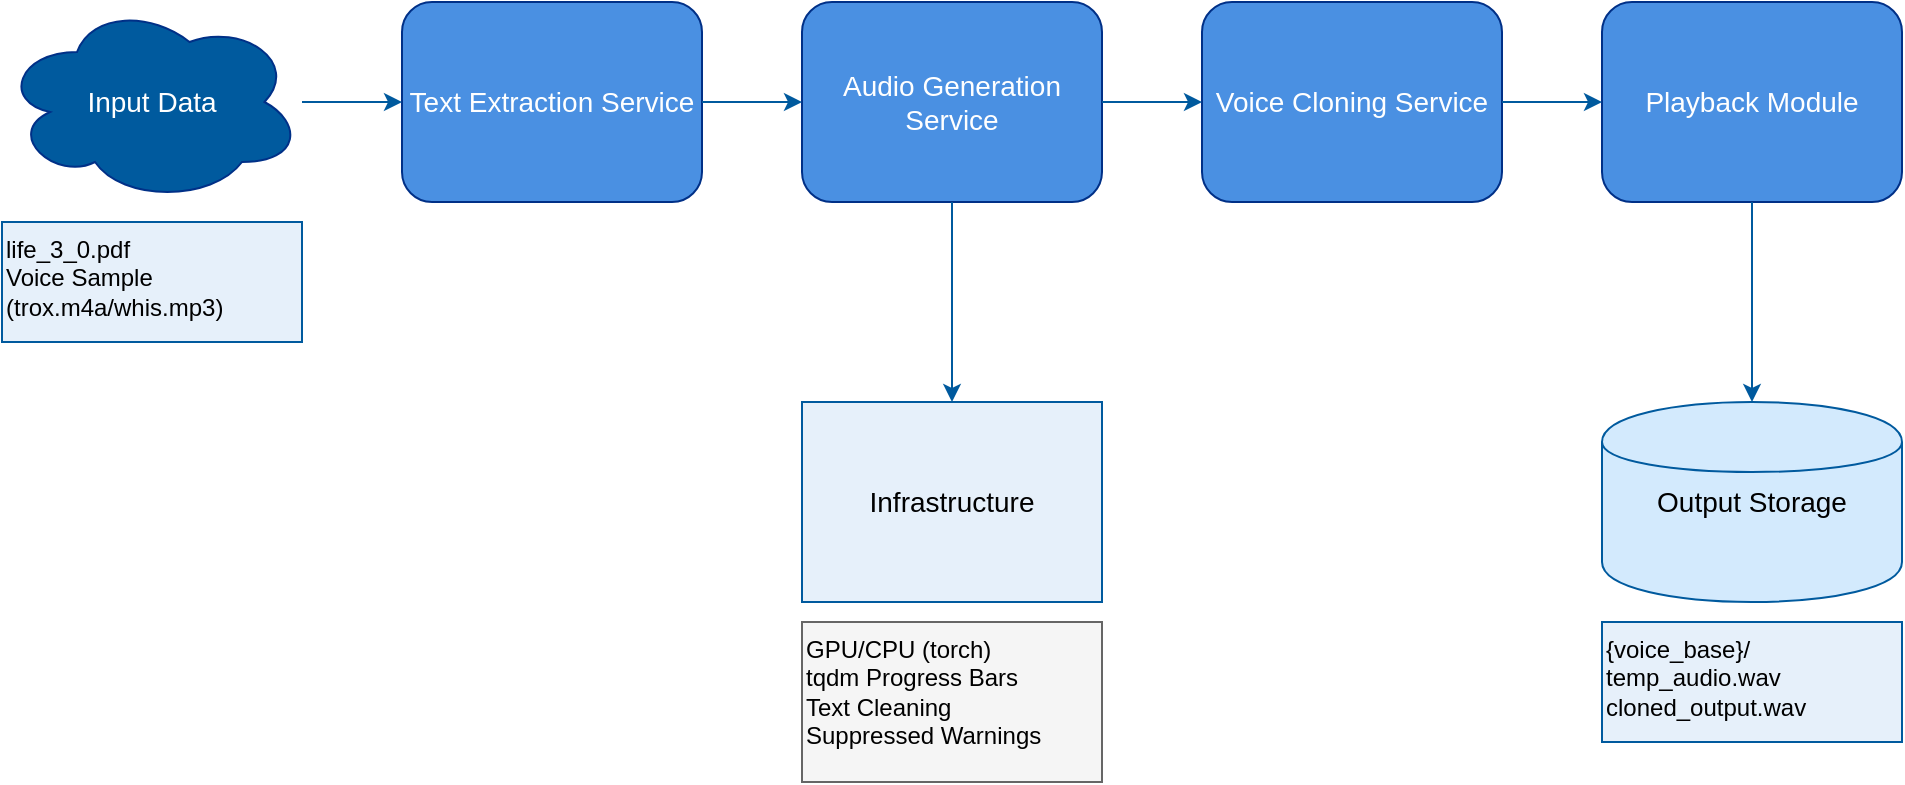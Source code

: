 <mxfile version="1.0" type="device">
  <diagram id="architecture" name="PDF to Speech Architecture">
    <mxGraphModel dx="1000" dy="1000" grid="1" gridSize="10" guides="1" tooltips="1" connect="1" arrows="1" fold="1" page="1" pageScale="1" pageWidth="1100" pageHeight="700" math="0" shadow="0">
      <root>
        <mxCell id="0"/>
        <mxCell id="1" parent="0"/>
        <!-- Input Cloud (Data Source) -->
        <mxCell id="2" value="Input Data" style="shape=cloud;whiteSpace=wrap;html=1;fillColor=#005A9E;strokeColor=#003087;fontColor=#FFFFFF;fontSize=14;" vertex="1" parent="1">
          <mxGeometry x="100" y="100" width="150" height="100" as="geometry"/>
        </mxCell>
        <!-- Input Details -->
        <mxCell id="3" value="life_3_0.pdf&#xa;Voice Sample (trox.m4a/whis.mp3)" style="text;whiteSpace=wrap;html=1;fillColor=#E6F0FA;strokeColor=#005A9E;fontSize=12;" vertex="1" parent="1">
          <mxGeometry x="100" y="210" width="150" height="60" as="geometry"/>
        </mxCell>
        <!-- Text Extraction Service (Azure Process) -->
        <mxCell id="4" value="Text Extraction Service" style="rounded=1;whiteSpace=wrap;html=1;fillColor=#4A90E2;strokeColor=#003087;fontColor=#FFFFFF;fontSize=14;" vertex="1" parent="1">
          <mxGeometry x="300" y="100" width="150" height="100" as="geometry"/>
        </mxCell>
        <!-- Audio Generation Service (Azure Process) -->
        <mxCell id="5" value="Audio Generation Service" style="rounded=1;whiteSpace=wrap;html=1;fillColor=#4A90E2;strokeColor=#003087;fontColor=#FFFFFF;fontSize=14;" vertex="1" parent="1">
          <mxGeometry x="500" y="100" width="150" height="100" as="geometry"/>
        </mxCell>
        <!-- Voice Cloning Service (Azure Process) -->
        <mxCell id="6" value="Voice Cloning Service" style="rounded=1;whiteSpace=wrap;html=1;fillColor=#4A90E2;strokeColor=#003087;fontColor=#FFFFFF;fontSize=14;" vertex="1" parent="1">
          <mxGeometry x="700" y="100" width="150" height="100" as="geometry"/>
        </mxCell>
        <!-- Playback Module (Azure Process) -->
        <mxCell id="7" value="Playback Module" style="rounded=1;whiteSpace=wrap;html=1;fillColor=#4A90E2;strokeColor=#003087;fontColor=#FFFFFF;fontSize=14;" vertex="1" parent="1">
          <mxGeometry x="900" y="100" width="150" height="100" as="geometry"/>
        </mxCell>
        <!-- Output Storage (Azure Storage) -->
        <mxCell id="8" value="Output Storage" style="shape=cylinder;whiteSpace=wrap;html=1;fillColor=#D3EAFD;strokeColor=#005A9E;fontColor=#000000;fontSize=14;" vertex="1" parent="1">
          <mxGeometry x="900" y="300" width="150" height="100" as="geometry"/>
        </mxCell>
        <!-- Output Details -->
        <mxCell id="9" value="{voice_base}/&#xa;temp_audio.wav&#xa;cloned_output.wav" style="text;whiteSpace=wrap;html=1;fillColor=#E6F0FA;strokeColor=#005A9E;fontSize=12;" vertex="1" parent="1">
          <mxGeometry x="900" y="410" width="150" height="60" as="geometry"/>
        </mxCell>
        <!-- Infrastructure (Server) -->
        <mxCell id="10" value="Infrastructure" style="shape=server;whiteSpace=wrap;html=1;fillColor=#E6F0FA;strokeColor=#005A9E;fontColor=#000000;fontSize=14;" vertex="1" parent="1">
          <mxGeometry x="500" y="300" width="150" height="100" as="geometry"/>
        </mxCell>
        <!-- Infrastructure Details -->
        <mxCell id="11" value="GPU/CPU (torch)&#xa;tqdm Progress Bars&#xa;Text Cleaning&#xa;Suppressed Warnings" style="text;whiteSpace=wrap;html=1;fillColor=#F5F5F5;strokeColor=#666666;fontSize=12;" vertex="1" parent="1">
          <mxGeometry x="500" y="410" width="150" height="80" as="geometry"/>
        </mxCell>
        <!-- Arrows -->
        <mxCell id="12" style="edgeStyle=orthogonalEdgeStyle;rounded=0;html=1;jettySize=auto;orthogonalLoop=1;strokeColor=#005A9E;" edge="1" parent="1" source="2" target="4">
          <mxGeometry relative="1" as="geometry"/>
        </mxCell>
        <mxCell id="13" style="edgeStyle=orthogonalEdgeStyle;rounded=0;html=1;jettySize=auto;orthogonalLoop=1;strokeColor=#005A9E;" edge="1" parent="1" source="4" target="5">
          <mxGeometry relative="1" as="geometry"/>
        </mxCell>
        <mxCell id="14" style="edgeStyle=orthogonalEdgeStyle;rounded=0;html=1;jettySize=auto;orthogonalLoop=1;strokeColor=#005A9E;" edge="1" parent="1" source="5" target="6">
          <mxGeometry relative="1" as="geometry"/>
        </mxCell>
        <mxCell id="15" style="edgeStyle=orthogonalEdgeStyle;rounded=0;html=1;jettySize=auto;orthogonalLoop=1;strokeColor=#005A9E;" edge="1" parent="1" source="6" target="7">
          <mxGeometry relative="1" as="geometry"/>
        </mxCell>
        <mxCell id="16" style="edgeStyle=orthogonalEdgeStyle;rounded=0;html=1;jettySize=auto;orthogonalLoop=1;strokeColor=#005A9E;" edge="1" parent="1" source="7" target="8">
          <mxGeometry relative="1" as="geometry"/>
        </mxCell>
        <mxCell id="17" style="edgeStyle=orthogonalEdgeStyle;rounded=0;html=1;jettySize=auto;orthogonalLoop=1;strokeColor=#005A9E;" edge="1" parent="1" source="5" target="10">
          <mxGeometry relative="1" as="geometry"/>
        </mxCell>
      </root>
    </mxGraphModel>
  </diagram>
</mxfile>